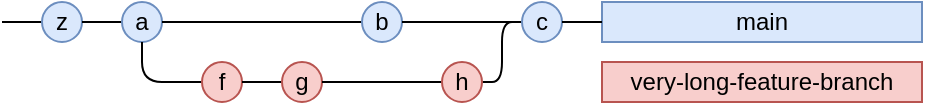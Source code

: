 <mxfile compressed="false" version="17.4.2" type="device">
<diagram id="a" name="Page-1">
  <mxGraphModel dx="532" dy="766" grid="1" gridSize="10" guides="1" tooltips="1" connect="1" arrows="1" fold="1" page="1" pageScale="1" pageWidth="413" pageHeight="583" math="0" shadow="0">
    <root>
      <mxCell id="0" />
      <mxCell id="1" parent="0" />
      <mxCell id="box1" value="main" style="rounded=0;whiteSpace=wrap;html=1;fillColor=#dae8fc;strokeColor=#6c8ebf;" parent="1" vertex="1">
        <mxGeometry x="300" y="20" width="160" height="20" as="geometry" />
      </mxCell>
    <mxCell id="l10" value="" style="endArrow=none;html=1;rounded=1;entryX=0;entryY=0.5;entryDx=0;entryDy=0;" edge="1" parent="1" target="b3">
      <mxGeometry width="50" height="50" relative="1" as="geometry">
        <mxPoint x="0" y="30" as="sourcePoint" />
        <mxPoint x="20" y="30" as="targetPoint" />
      </mxGeometry>
    </mxCell>
      <mxCell id="b3" value="z" style="ellipse;whiteSpace=wrap;html=1;fillColor=#dae8fc;strokeColor=#6c8ebf;" vertex="1" parent="1">
        <mxGeometry x="20" y="20" width="20" height="20" as="geometry" />
      </mxCell>
    <mxCell id="l11" value="" style="endArrow=none;html=1;rounded=1;exitX=1;exitY=0.5;exitDx=0;exitDy=0;entryX=0;entryY=0.5;entryDx=0;entryDy=0;" edge="1" parent="1" source="b3" target="b4">
      <mxGeometry width="50" height="50" relative="1" as="geometry">
        <mxPoint x="40" y="30" as="sourcePoint" />
        <mxPoint x="60" y="30" as="targetPoint" />
      </mxGeometry>
    </mxCell>
      <mxCell id="b4" value="a" style="ellipse;whiteSpace=wrap;html=1;fillColor=#dae8fc;strokeColor=#6c8ebf;" vertex="1" parent="1">
        <mxGeometry x="60" y="20" width="20" height="20" as="geometry" />
      </mxCell>
    <mxCell id="l12" value="" style="endArrow=none;html=1;rounded=1;exitX=1;exitY=0.5;exitDx=0;exitDy=0;entryX=0;entryY=0.5;entryDx=0;entryDy=0;" edge="1" parent="1" source="b4" target="b7">
      <mxGeometry width="50" height="50" relative="1" as="geometry">
        <mxPoint x="80" y="30" as="sourcePoint" />
        <mxPoint x="180" y="30" as="targetPoint" />
      </mxGeometry>
    </mxCell>
      <mxCell id="b7" value="b" style="ellipse;whiteSpace=wrap;html=1;fillColor=#dae8fc;strokeColor=#6c8ebf;" vertex="1" parent="1">
        <mxGeometry x="180" y="20" width="20" height="20" as="geometry" />
      </mxCell>
    <mxCell id="l13" value="" style="endArrow=none;html=1;rounded=1;exitX=1;exitY=0.5;exitDx=0;exitDy=0;entryX=0;entryY=0.5;entryDx=0;entryDy=0;" edge="1" parent="1" source="b8" target="b9">
      <mxGeometry width="50" height="50" relative="1" as="geometry">
        <mxPoint x="240" y="60" as="sourcePoint" />
        <mxPoint x="260" y="30" as="targetPoint" />
        <Array as="points">
          <mxPoint x="250" y="60" />
          <mxPoint x="250" y="30" />
        </Array>
      </mxGeometry>
    </mxCell>
    <mxCell id="l14" value="" style="endArrow=none;html=1;rounded=1;exitX=1;exitY=0.5;exitDx=0;exitDy=0;entryX=0;entryY=0.5;entryDx=0;entryDy=0;" edge="1" parent="1" source="b7" target="b9">
      <mxGeometry width="50" height="50" relative="1" as="geometry">
        <mxPoint x="200" y="30" as="sourcePoint" />
        <mxPoint x="260" y="30" as="targetPoint" />
      </mxGeometry>
    </mxCell>
      <mxCell id="b9" value="c" style="ellipse;whiteSpace=wrap;html=1;fillColor=#dae8fc;strokeColor=#6c8ebf;" vertex="1" parent="1">
        <mxGeometry x="260" y="20" width="20" height="20" as="geometry" />
      </mxCell>
    <mxCell id="l15" value="" style="endArrow=none;html=1;rounded=1;exitX=1;exitY=0.5;exitDx=0;exitDy=0;entryX=0;entryY=0.5;entryDx=0;entryDy=0;" edge="1" parent="1" source="b9" target="box1">
      <mxGeometry width="50" height="50" relative="1" as="geometry">
        <mxPoint x="280" y="30" as="sourcePoint" />
        <mxPoint x="300" y="30" as="targetPoint" />
      </mxGeometry>
    </mxCell>
      <mxCell id="box2" value="very-long-feature-branch" style="rounded=0;whiteSpace=wrap;html=1;fillColor=#f8cecc;strokeColor=#b85450;" parent="1" vertex="1">
        <mxGeometry x="300" y="50" width="160" height="20" as="geometry" />
      </mxCell>
    <mxCell id="l16" value="" style="endArrow=none;html=1;rounded=1;exitX=0.5;exitY=1;exitDx=0;exitDy=0;entryX=0;entryY=0.5;entryDx=0;entryDy=0;" edge="1" parent="1" source="b4" target="b5">
      <mxGeometry width="50" height="50" relative="1" as="geometry">
        <mxPoint x="70" y="20" as="sourcePoint" />
        <mxPoint x="100" y="60" as="targetPoint" />
        <Array as="points">
          <mxPoint x="70" y="60" />
        </Array>
      </mxGeometry>
    </mxCell>
      <mxCell id="b5" value="f" style="ellipse;whiteSpace=wrap;html=1;fillColor=#f8cecc;strokeColor=#b85450;" vertex="1" parent="1">
        <mxGeometry x="100" y="50" width="20" height="20" as="geometry" />
      </mxCell>
    <mxCell id="l17" value="" style="endArrow=none;html=1;rounded=1;exitX=1;exitY=0.5;exitDx=0;exitDy=0;entryX=0;entryY=0.5;entryDx=0;entryDy=0;" edge="1" parent="1" source="b5" target="b6">
      <mxGeometry width="50" height="50" relative="1" as="geometry">
        <mxPoint x="120" y="60" as="sourcePoint" />
        <mxPoint x="140" y="60" as="targetPoint" />
      </mxGeometry>
    </mxCell>
      <mxCell id="b6" value="g" style="ellipse;whiteSpace=wrap;html=1;fillColor=#f8cecc;strokeColor=#b85450;" vertex="1" parent="1">
        <mxGeometry x="140" y="50" width="20" height="20" as="geometry" />
      </mxCell>
    <mxCell id="l18" value="" style="endArrow=none;html=1;rounded=1;exitX=1;exitY=0.5;exitDx=0;exitDy=0;entryX=0;entryY=0.5;entryDx=0;entryDy=0;" edge="1" parent="1" source="b6" target="b8">
      <mxGeometry width="50" height="50" relative="1" as="geometry">
        <mxPoint x="160" y="60" as="sourcePoint" />
        <mxPoint x="220" y="60" as="targetPoint" />
      </mxGeometry>
    </mxCell>
      <mxCell id="b8" value="h" style="ellipse;whiteSpace=wrap;html=1;fillColor=#f8cecc;strokeColor=#b85450;" vertex="1" parent="1">
        <mxGeometry x="220" y="50" width="20" height="20" as="geometry" />
      </mxCell>
      </root>
    </mxGraphModel>
  </diagram>
</mxfile>